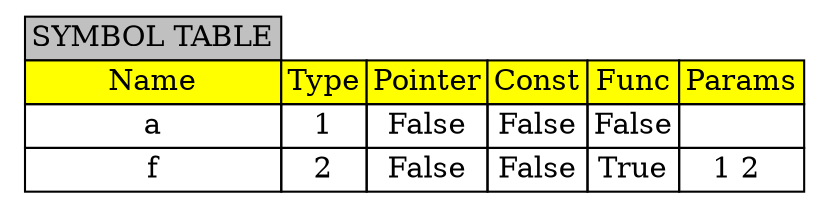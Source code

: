 digraph G
{
    nodesep = 0.4;
    ranksep = 0.5;
    node [shape=plaintext]

	ST123425392 [label=< <table border="0" cellborder="1" cellspacing="0">
        <tr><td bgcolor="grey" >SYMBOL TABLE</td></tr>
         <tr> <td bgcolor="yellow" >Name</td> <td bgcolor="yellow" >Type</td> <td bgcolor="yellow" >Pointer</td> <td bgcolor="yellow" >Const</td> <td bgcolor="yellow" >Func</td> <td bgcolor="yellow">Params</td></tr>
         
<tr><td>a</td>  <td>1</td> <td>False</td> <td>False</td> <td>False</td> <td></td></tr><tr><td>f</td>  <td>2</td> <td>False</td> <td>False</td> <td>True</td> <td>1 2 </td></tr>
 </table>>];
}
